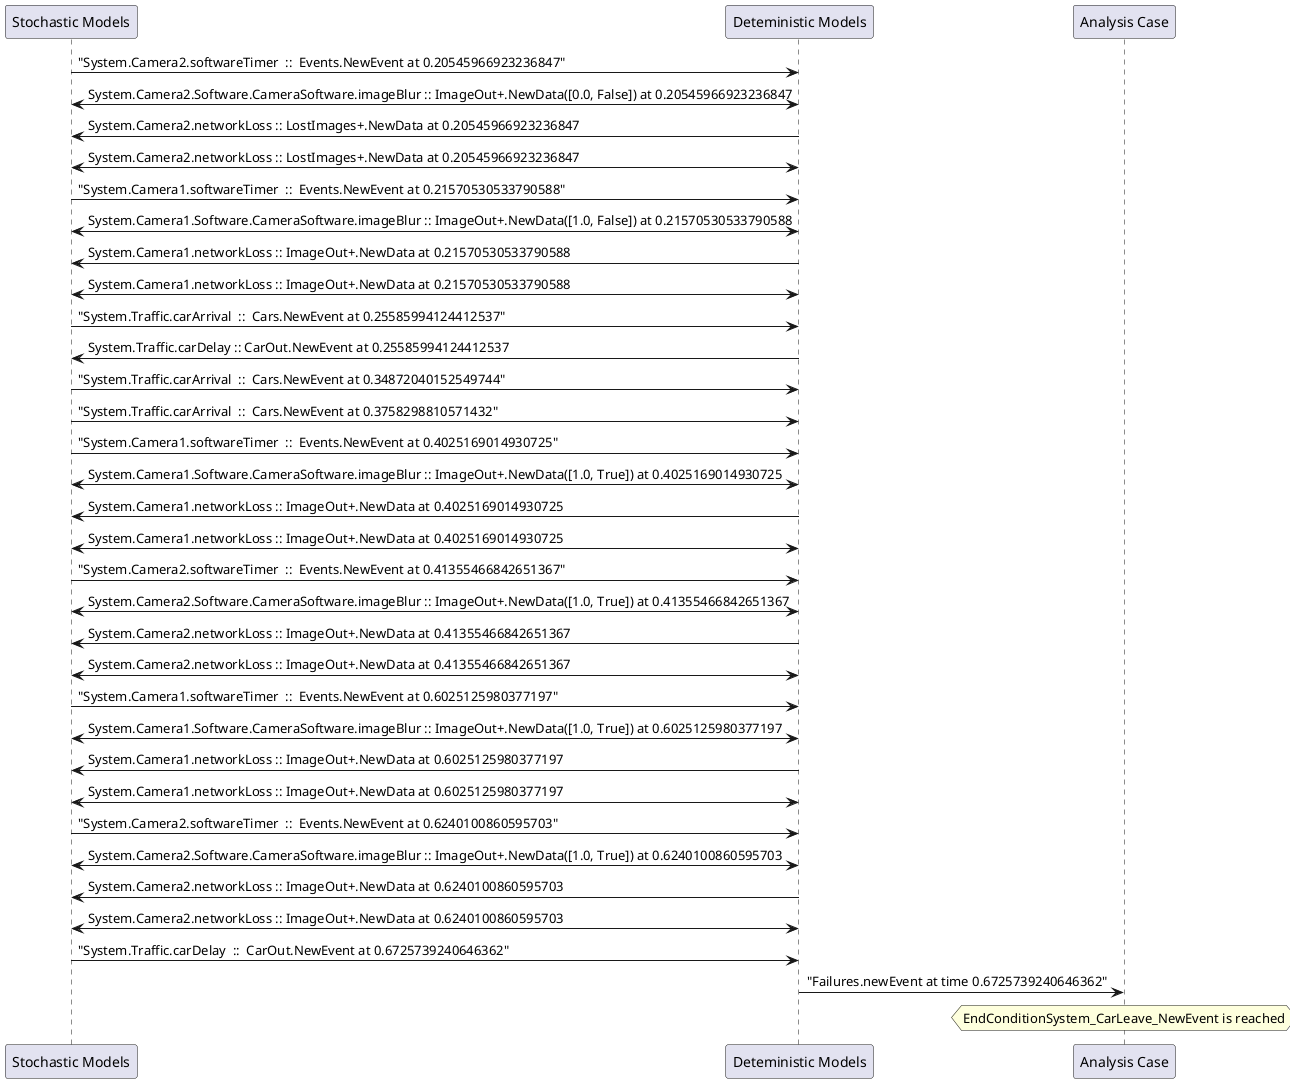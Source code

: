 
	@startuml
	participant "Stochastic Models" as stochmodel
	participant "Deteministic Models" as detmodel
	participant "Analysis Case" as analysis
	{38672_stop} stochmodel -> detmodel : "System.Camera2.softwareTimer  ::  Events.NewEvent at 0.20545966923236847"
detmodel <-> stochmodel : System.Camera2.Software.CameraSoftware.imageBlur :: ImageOut+.NewData([0.0, False]) at 0.20545966923236847
detmodel -> stochmodel : System.Camera2.networkLoss :: LostImages+.NewData at 0.20545966923236847
detmodel <-> stochmodel : System.Camera2.networkLoss :: LostImages+.NewData at 0.20545966923236847
{38656_stop} stochmodel -> detmodel : "System.Camera1.softwareTimer  ::  Events.NewEvent at 0.21570530533790588"
detmodel <-> stochmodel : System.Camera1.Software.CameraSoftware.imageBlur :: ImageOut+.NewData([1.0, False]) at 0.21570530533790588
detmodel -> stochmodel : System.Camera1.networkLoss :: ImageOut+.NewData at 0.21570530533790588
detmodel <-> stochmodel : System.Camera1.networkLoss :: ImageOut+.NewData at 0.21570530533790588
{38688_stop} stochmodel -> detmodel : "System.Traffic.carArrival  ::  Cars.NewEvent at 0.25585994124412537"
{38698_start} detmodel -> stochmodel : System.Traffic.carDelay :: CarOut.NewEvent at 0.25585994124412537
{38689_stop} stochmodel -> detmodel : "System.Traffic.carArrival  ::  Cars.NewEvent at 0.34872040152549744"
{38690_stop} stochmodel -> detmodel : "System.Traffic.carArrival  ::  Cars.NewEvent at 0.3758298810571432"
{38657_stop} stochmodel -> detmodel : "System.Camera1.softwareTimer  ::  Events.NewEvent at 0.4025169014930725"
detmodel <-> stochmodel : System.Camera1.Software.CameraSoftware.imageBlur :: ImageOut+.NewData([1.0, True]) at 0.4025169014930725
detmodel -> stochmodel : System.Camera1.networkLoss :: ImageOut+.NewData at 0.4025169014930725
detmodel <-> stochmodel : System.Camera1.networkLoss :: ImageOut+.NewData at 0.4025169014930725
{38673_stop} stochmodel -> detmodel : "System.Camera2.softwareTimer  ::  Events.NewEvent at 0.41355466842651367"
detmodel <-> stochmodel : System.Camera2.Software.CameraSoftware.imageBlur :: ImageOut+.NewData([1.0, True]) at 0.41355466842651367
detmodel -> stochmodel : System.Camera2.networkLoss :: ImageOut+.NewData at 0.41355466842651367
detmodel <-> stochmodel : System.Camera2.networkLoss :: ImageOut+.NewData at 0.41355466842651367
{38658_stop} stochmodel -> detmodel : "System.Camera1.softwareTimer  ::  Events.NewEvent at 0.6025125980377197"
detmodel <-> stochmodel : System.Camera1.Software.CameraSoftware.imageBlur :: ImageOut+.NewData([1.0, True]) at 0.6025125980377197
detmodel -> stochmodel : System.Camera1.networkLoss :: ImageOut+.NewData at 0.6025125980377197
detmodel <-> stochmodel : System.Camera1.networkLoss :: ImageOut+.NewData at 0.6025125980377197
{38674_stop} stochmodel -> detmodel : "System.Camera2.softwareTimer  ::  Events.NewEvent at 0.6240100860595703"
detmodel <-> stochmodel : System.Camera2.Software.CameraSoftware.imageBlur :: ImageOut+.NewData([1.0, True]) at 0.6240100860595703
detmodel -> stochmodel : System.Camera2.networkLoss :: ImageOut+.NewData at 0.6240100860595703
detmodel <-> stochmodel : System.Camera2.networkLoss :: ImageOut+.NewData at 0.6240100860595703
{38698_stop} stochmodel -> detmodel : "System.Traffic.carDelay  ::  CarOut.NewEvent at 0.6725739240646362"
{38698_start} <-> {38698_stop} : delay
detmodel -> analysis : "Failures.newEvent at time 0.6725739240646362"
hnote over analysis 
EndConditionSystem_CarLeave_NewEvent is reached
endnote
@enduml